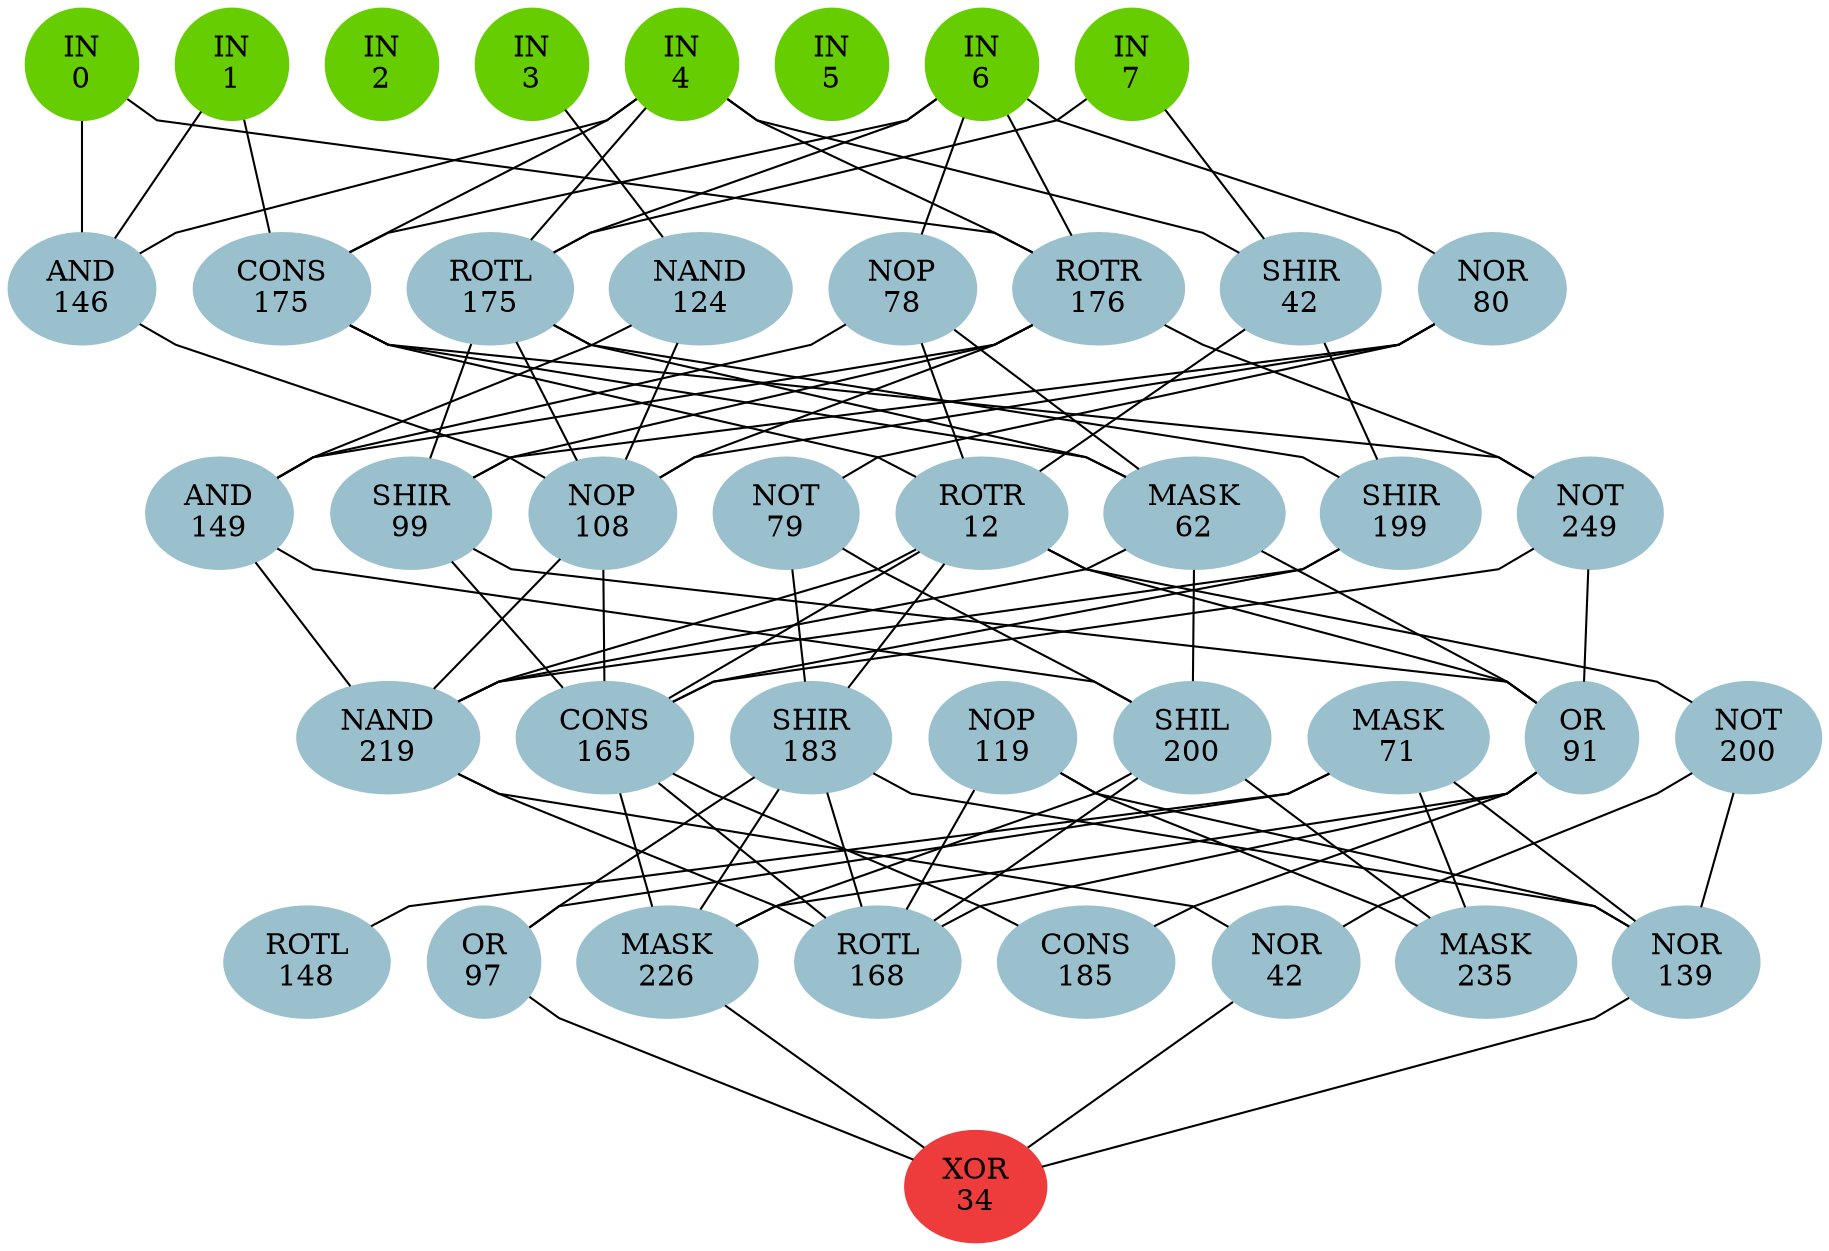 graph EACircuit {
rankdir=BT;
ranksep=0.75;
ordering=out;
splines=polyline;
node [style=filled, color=lightblue2];

{ rank=same;
node [color=chartreuse3];
"-1_0"[label="IN\n0"];
node [color=chartreuse3];
"-1_1"[label="IN\n1"];
node [color=chartreuse3];
"-1_2"[label="IN\n2"];
node [color=chartreuse3];
"-1_3"[label="IN\n3"];
node [color=chartreuse3];
"-1_4"[label="IN\n4"];
node [color=chartreuse3];
"-1_5"[label="IN\n5"];
node [color=chartreuse3];
"-1_6"[label="IN\n6"];
node [color=chartreuse3];
"-1_7"[label="IN\n7"];
}
{ rank=same;
node [color=lightblue3];
"0_0"[label="AND\n146"];
node [color=lightblue3];
"0_1"[label="CONS\n175"];
node [color=lightblue3];
"0_2"[label="ROTL\n175"];
node [color=lightblue3];
"0_3"[label="NAND\n124"];
node [color=lightblue3];
"0_4"[label="NOP\n78"];
node [color=lightblue3];
"0_5"[label="ROTR\n176"];
node [color=lightblue3];
"0_6"[label="SHIR\n42"];
node [color=lightblue3];
"0_7"[label="NOR\n80"];
}
{ rank=same;
node [color=lightblue3];
"1_0"[label="AND\n149"];
node [color=lightblue3];
"1_1"[label="SHIR\n99"];
node [color=lightblue3];
"1_2"[label="NOP\n108"];
node [color=lightblue3];
"1_3"[label="NOT\n79"];
node [color=lightblue3];
"1_4"[label="ROTR\n12"];
node [color=lightblue3];
"1_5"[label="MASK\n62"];
node [color=lightblue3];
"1_6"[label="SHIR\n199"];
node [color=lightblue3];
"1_7"[label="NOT\n249"];
}
{ rank=same;
node [color=lightblue3];
"2_0"[label="NAND\n219"];
node [color=lightblue3];
"2_1"[label="CONS\n165"];
node [color=lightblue3];
"2_2"[label="SHIR\n183"];
node [color=lightblue3];
"2_3"[label="NOP\n119"];
node [color=lightblue3];
"2_4"[label="SHIL\n200"];
node [color=lightblue3];
"2_5"[label="MASK\n71"];
node [color=lightblue3];
"2_6"[label="OR\n91"];
node [color=lightblue3];
"2_7"[label="NOT\n200"];
}
{ rank=same;
node [color=lightblue3];
"3_0"[label="ROTL\n148"];
node [color=lightblue3];
"3_1"[label="OR\n97"];
node [color=lightblue3];
"3_2"[label="MASK\n226"];
node [color=lightblue3];
"3_3"[label="ROTL\n168"];
node [color=lightblue3];
"3_4"[label="CONS\n185"];
node [color=lightblue3];
"3_5"[label="NOR\n42"];
node [color=lightblue3];
"3_6"[label="MASK\n235"];
node [color=lightblue3];
"3_7"[label="NOR\n139"];
}
{ rank=same;
node [color=brown2];
"4_0"[label="XOR\n34"];
}
edge[style=invis];
"-1_0" -- "-1_1" -- "-1_2" -- "-1_3" -- "-1_4" -- "-1_5" -- "-1_6" -- "-1_7";
"0_0" -- "0_1" -- "0_2" -- "0_3" -- "0_4" -- "0_5" -- "0_6" -- "0_7";
"1_0" -- "1_1" -- "1_2" -- "1_3" -- "1_4" -- "1_5" -- "1_6" -- "1_7";
"2_0" -- "2_1" -- "2_2" -- "2_3" -- "2_4" -- "2_5" -- "2_6" -- "2_7";
"3_0" -- "3_1" -- "3_2" -- "3_3" -- "3_4" -- "3_5" -- "3_6" -- "3_7";
"4_0" -- "4_0";
edge[style=solid];
"0_0" -- "-1_0";
"0_0" -- "-1_1";
"0_0" -- "-1_4";
"0_1" -- "-1_1";
"0_1" -- "-1_4";
"0_1" -- "-1_6";
"0_2" -- "-1_4";
"0_2" -- "-1_6";
"0_2" -- "-1_7";
"0_3" -- "-1_3";
"0_4" -- "-1_6";
"0_5" -- "-1_0";
"0_5" -- "-1_4";
"0_5" -- "-1_6";
"0_6" -- "-1_4";
"0_6" -- "-1_7";
"0_7" -- "-1_6";
"1_0" -- "0_3";
"1_0" -- "0_4";
"1_0" -- "0_5";
"1_1" -- "0_2";
"1_1" -- "0_5";
"1_1" -- "0_7";
"1_2" -- "0_0";
"1_2" -- "0_2";
"1_2" -- "0_3";
"1_2" -- "0_5";
"1_2" -- "0_7";
"1_3" -- "0_7";
"1_4" -- "0_1";
"1_4" -- "0_4";
"1_4" -- "0_6";
"1_5" -- "0_1";
"1_5" -- "0_2";
"1_5" -- "0_4";
"1_6" -- "0_2";
"1_6" -- "0_6";
"1_7" -- "0_1";
"1_7" -- "0_5";
"2_0" -- "1_0";
"2_0" -- "1_2";
"2_0" -- "1_4";
"2_0" -- "1_5";
"2_0" -- "1_6";
"2_1" -- "1_1";
"2_1" -- "1_2";
"2_1" -- "1_4";
"2_1" -- "1_6";
"2_1" -- "1_7";
"2_2" -- "1_3";
"2_2" -- "1_4";
"2_4" -- "1_0";
"2_4" -- "1_3";
"2_4" -- "1_5";
"2_6" -- "1_1";
"2_6" -- "1_4";
"2_6" -- "1_5";
"2_6" -- "1_7";
"2_7" -- "1_4";
"3_0" -- "2_5";
"3_1" -- "2_2";
"3_1" -- "2_5";
"3_2" -- "2_1";
"3_2" -- "2_2";
"3_2" -- "2_4";
"3_2" -- "2_6";
"3_3" -- "2_0";
"3_3" -- "2_1";
"3_3" -- "2_2";
"3_3" -- "2_3";
"3_3" -- "2_4";
"3_3" -- "2_6";
"3_4" -- "2_1";
"3_4" -- "2_6";
"3_5" -- "2_0";
"3_5" -- "2_7";
"3_6" -- "2_3";
"3_6" -- "2_4";
"3_6" -- "2_5";
"3_7" -- "2_2";
"3_7" -- "2_3";
"3_7" -- "2_5";
"3_7" -- "2_7";
"4_0" -- "3_1";
"4_0" -- "3_2";
"4_0" -- "3_5";
"4_0" -- "3_7";
}